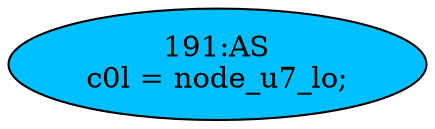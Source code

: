 strict digraph "" {
	node [label="\N"];
	"191:AS"	 [ast="<pyverilog.vparser.ast.Assign object at 0x7f85fdd57f50>",
		def_var="['c0l']",
		fillcolor=deepskyblue,
		label="191:AS
c0l = node_u7_lo;",
		statements="[]",
		style=filled,
		typ=Assign,
		use_var="['node_u7_lo']"];
}

